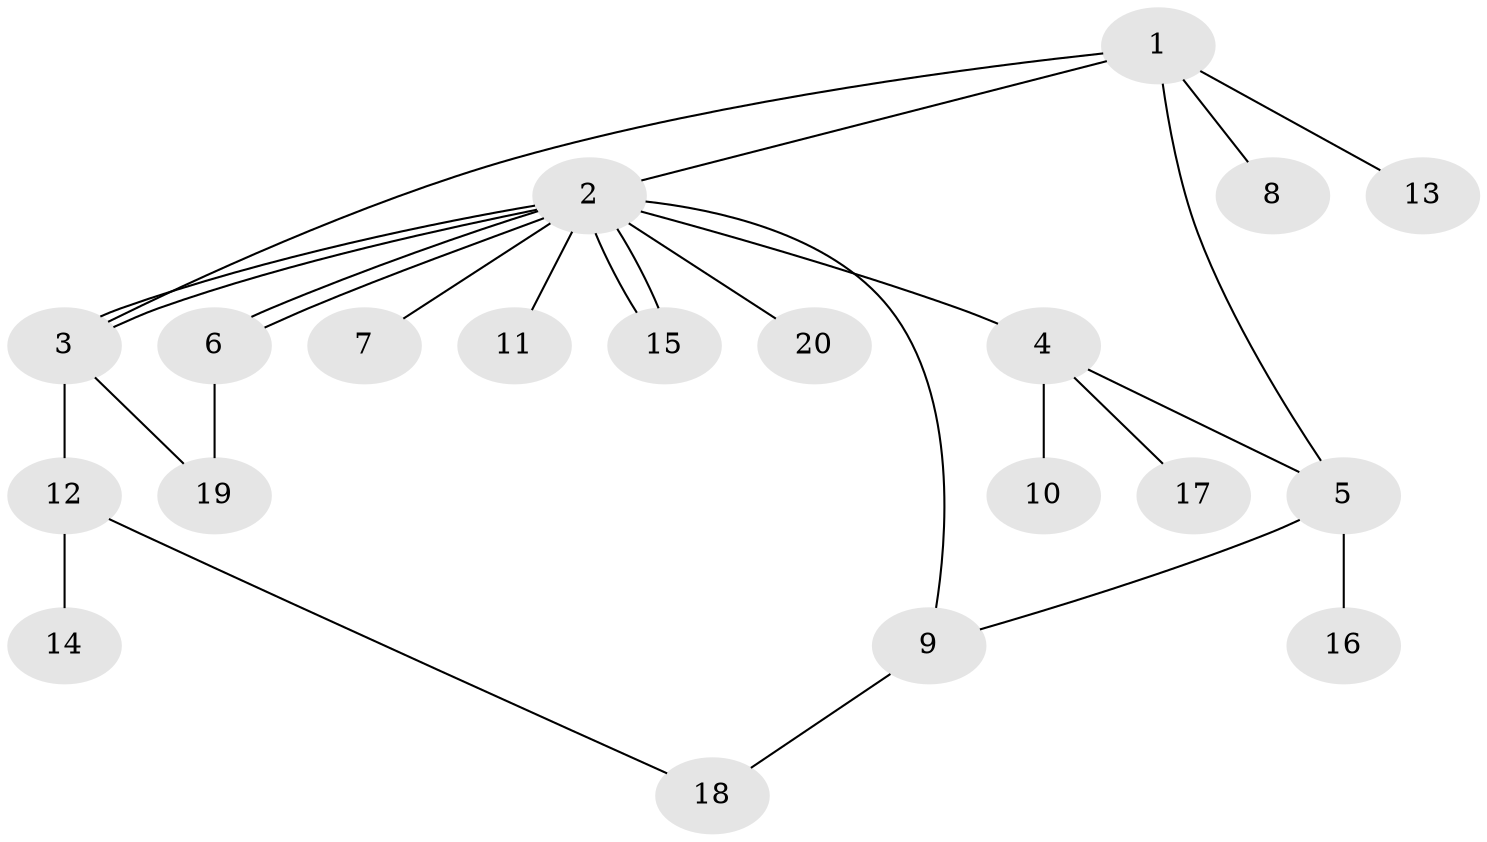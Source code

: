 // Generated by graph-tools (version 1.1) at 2025/46/02/15/25 05:46:28]
// undirected, 20 vertices, 27 edges
graph export_dot {
graph [start="1"]
  node [color=gray90,style=filled];
  1;
  2;
  3;
  4;
  5;
  6;
  7;
  8;
  9;
  10;
  11;
  12;
  13;
  14;
  15;
  16;
  17;
  18;
  19;
  20;
  1 -- 2;
  1 -- 3;
  1 -- 5;
  1 -- 8;
  1 -- 13;
  2 -- 3;
  2 -- 3;
  2 -- 4;
  2 -- 6;
  2 -- 6;
  2 -- 7;
  2 -- 9;
  2 -- 11;
  2 -- 15;
  2 -- 15;
  2 -- 20;
  3 -- 12;
  3 -- 19;
  4 -- 5;
  4 -- 10;
  4 -- 17;
  5 -- 9;
  5 -- 16;
  6 -- 19;
  9 -- 18;
  12 -- 14;
  12 -- 18;
}

